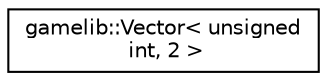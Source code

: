 digraph "Graphical Class Hierarchy"
{
  edge [fontname="Helvetica",fontsize="10",labelfontname="Helvetica",labelfontsize="10"];
  node [fontname="Helvetica",fontsize="10",shape=record];
  rankdir="LR";
  Node0 [label="gamelib::Vector\< unsigned\l int, 2 \>",height=0.2,width=0.4,color="black", fillcolor="white", style="filled",URL="$classgamelib_1_1_vector.html"];
}
